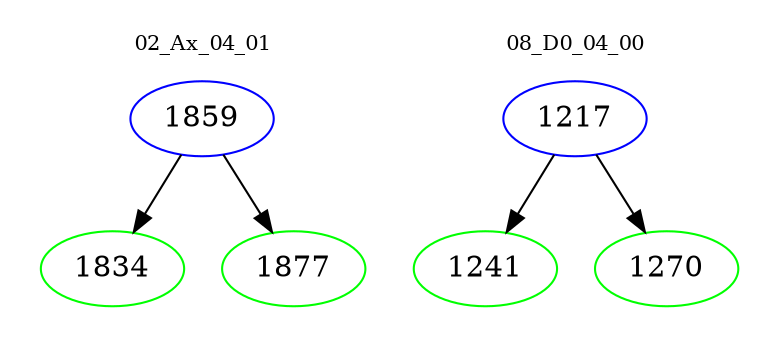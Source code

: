 digraph{
subgraph cluster_0 {
color = white
label = "02_Ax_04_01";
fontsize=10;
T0_1859 [label="1859", color="blue"]
T0_1859 -> T0_1834 [color="black"]
T0_1834 [label="1834", color="green"]
T0_1859 -> T0_1877 [color="black"]
T0_1877 [label="1877", color="green"]
}
subgraph cluster_1 {
color = white
label = "08_D0_04_00";
fontsize=10;
T1_1217 [label="1217", color="blue"]
T1_1217 -> T1_1241 [color="black"]
T1_1241 [label="1241", color="green"]
T1_1217 -> T1_1270 [color="black"]
T1_1270 [label="1270", color="green"]
}
}
